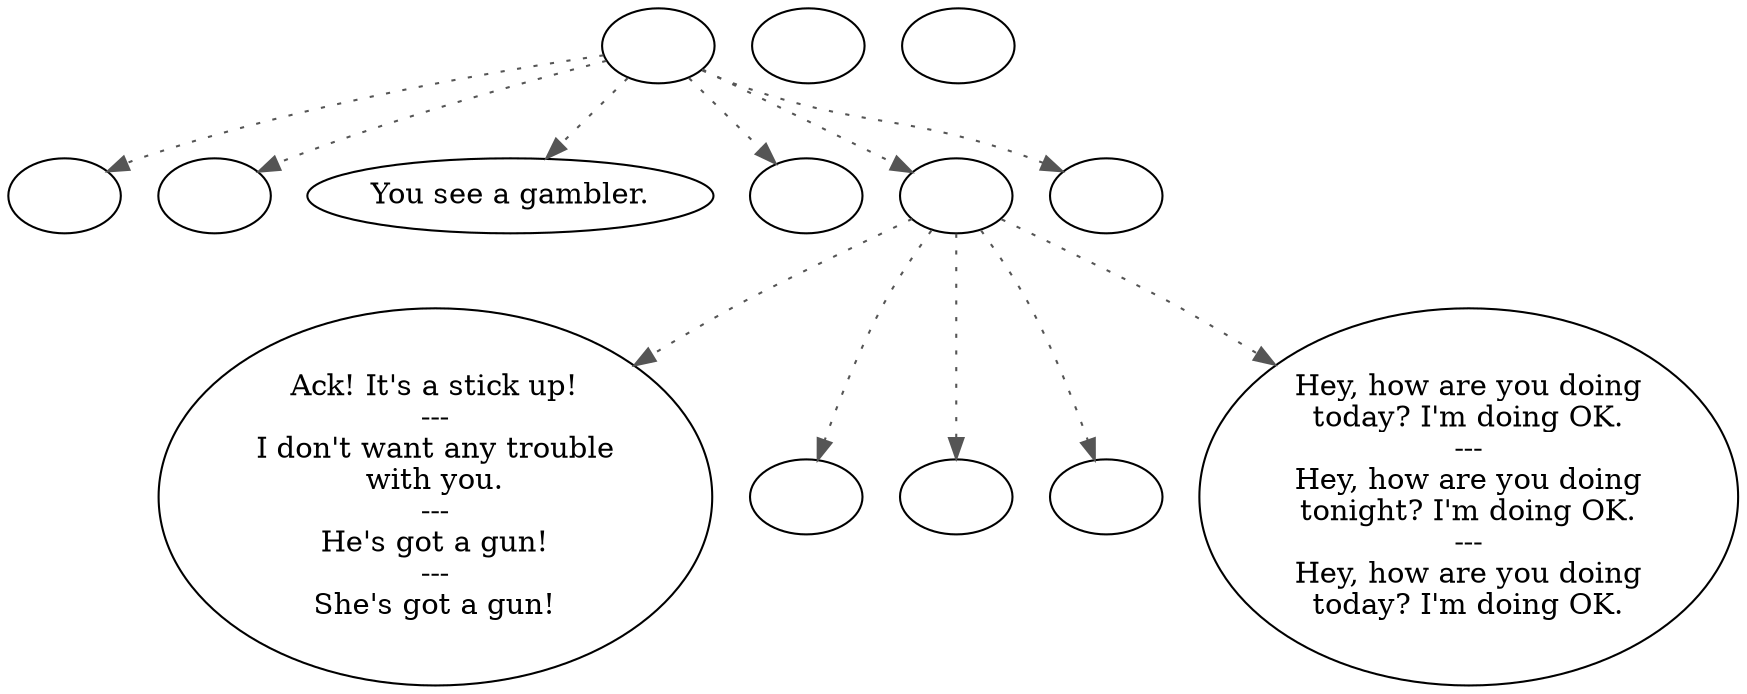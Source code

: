 digraph GENGAMBL {
  "start" [style=filled       fillcolor="#FFFFFF"       color="#000000"]
  "start" -> "critter_p_proc" [style=dotted color="#555555"]
  "start" -> "destroy_p_proc" [style=dotted color="#555555"]
  "start" -> "look_at_p_proc" [style=dotted color="#555555"]
  "start" -> "map_enter_p_proc" [style=dotted color="#555555"]
  "start" -> "talk_p_proc" [style=dotted color="#555555"]
  "start" -> "timed_event_p_proc" [style=dotted color="#555555"]
  "start" [label=""]
  "critter_p_proc" [style=filled       fillcolor="#FFFFFF"       color="#000000"]
  "critter_p_proc" [label=""]
  "destroy_p_proc" [style=filled       fillcolor="#FFFFFF"       color="#000000"]
  "destroy_p_proc" [label=""]
  "look_at_p_proc" [style=filled       fillcolor="#FFFFFF"       color="#000000"]
  "look_at_p_proc" [label="You see a gambler."]
  "map_enter_p_proc" [style=filled       fillcolor="#FFFFFF"       color="#000000"]
  "map_enter_p_proc" [label=""]
  "talk_p_proc" [style=filled       fillcolor="#FFFFFF"       color="#000000"]
  "talk_p_proc" -> "gambler1" [style=dotted color="#555555"]
  "talk_p_proc" -> "gambler3" [style=dotted color="#555555"]
  "talk_p_proc" -> "gambler4" [style=dotted color="#555555"]
  "talk_p_proc" -> "gambler2" [style=dotted color="#555555"]
  "talk_p_proc" -> "gambler5" [style=dotted color="#555555"]
  "talk_p_proc" [label=""]
  "timed_event_p_proc" [style=filled       fillcolor="#FFFFFF"       color="#000000"]
  "timed_event_p_proc" [label=""]
  "damage_p_proc" [style=filled       fillcolor="#FFFFFF"       color="#000000"]
  "damage_p_proc" [label=""]
  "gambler1" [style=filled       fillcolor="#FFFFFF"       color="#000000"]
  "gambler1" [label="Ack! It's a stick up!\n---\nI don't want any trouble\nwith you.\n---\nHe's got a gun!\n---\nShe's got a gun!"]
  "gambler2" [style=filled       fillcolor="#FFFFFF"       color="#000000"]
  "gambler2" [label=""]
  "gambler3" [style=filled       fillcolor="#FFFFFF"       color="#000000"]
  "gambler3" [label=""]
  "gambler4" [style=filled       fillcolor="#FFFFFF"       color="#000000"]
  "gambler4" [label=""]
  "gambler5" [style=filled       fillcolor="#FFFFFF"       color="#000000"]
  "gambler5" [label="Hey, how are you doing\ntoday? I'm doing OK.\n---\nHey, how are you doing\ntonight? I'm doing OK.\n---\nHey, how are you doing\ntoday? I'm doing OK."]
  "pickup_p_proc" [style=filled       fillcolor="#FFFFFF"       color="#000000"]
  "pickup_p_proc" [label=""]
}